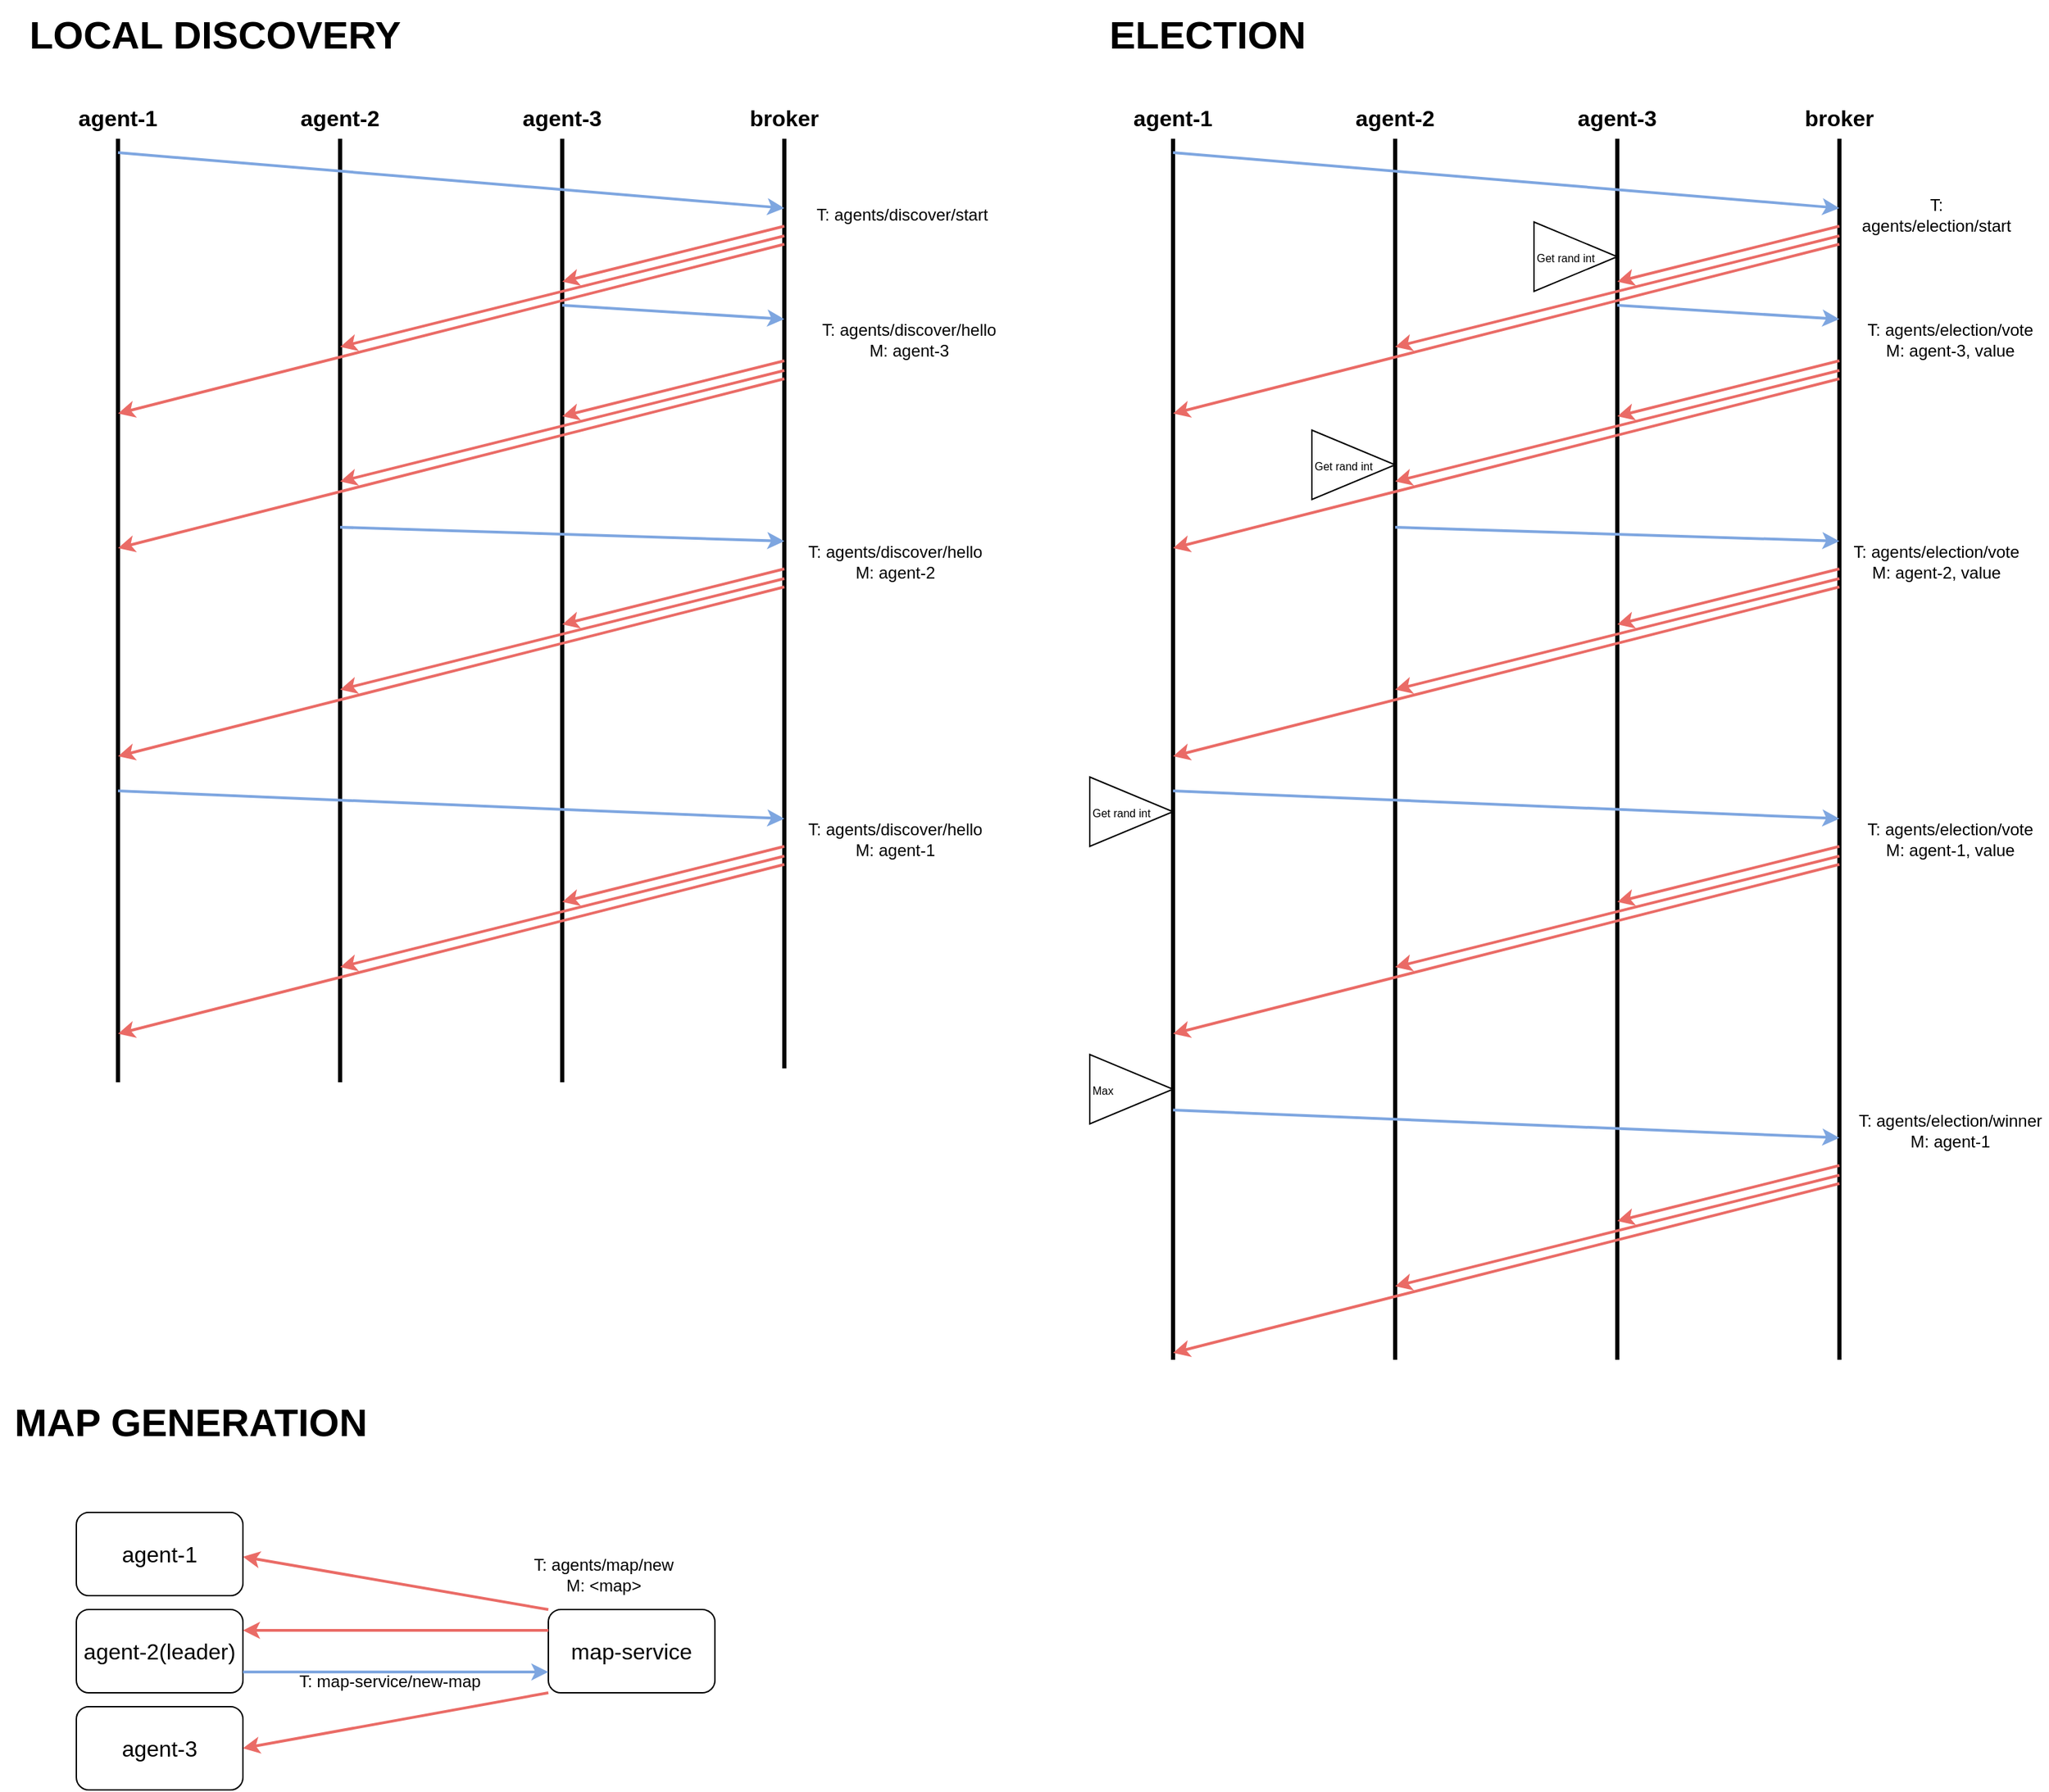 <mxfile version="20.2.3" type="device"><diagram id="D_jVT3KSGkzcRmc0PiqL" name="Page-1"><mxGraphModel dx="2031" dy="1317" grid="1" gridSize="10" guides="1" tooltips="1" connect="1" arrows="1" fold="1" page="1" pageScale="1" pageWidth="850" pageHeight="1100" math="0" shadow="0"><root><mxCell id="0"/><mxCell id="1" parent="0"/><mxCell id="948QgaAFEDYspWL3HE9Y-17" value="" style="endArrow=none;html=1;rounded=0;strokeWidth=3;" edge="1" parent="1"><mxGeometry width="50" height="50" relative="1" as="geometry"><mxPoint x="280" y="1080" as="sourcePoint"/><mxPoint x="280" y="400" as="targetPoint"/></mxGeometry></mxCell><mxCell id="948QgaAFEDYspWL3HE9Y-18" value="" style="endArrow=none;html=1;rounded=0;strokeWidth=3;" edge="1" parent="1"><mxGeometry width="50" height="50" relative="1" as="geometry"><mxPoint x="440" y="1080" as="sourcePoint"/><mxPoint x="440" y="400" as="targetPoint"/></mxGeometry></mxCell><mxCell id="948QgaAFEDYspWL3HE9Y-19" value="" style="endArrow=none;html=1;rounded=0;strokeWidth=3;" edge="1" parent="1"><mxGeometry width="50" height="50" relative="1" as="geometry"><mxPoint x="600" y="1080" as="sourcePoint"/><mxPoint x="600" y="400" as="targetPoint"/></mxGeometry></mxCell><mxCell id="948QgaAFEDYspWL3HE9Y-20" value="" style="endArrow=none;html=1;rounded=0;strokeWidth=3;" edge="1" parent="1"><mxGeometry width="50" height="50" relative="1" as="geometry"><mxPoint x="760" y="1070" as="sourcePoint"/><mxPoint x="760" y="400" as="targetPoint"/></mxGeometry></mxCell><mxCell id="948QgaAFEDYspWL3HE9Y-22" value="agent-1" style="text;html=1;strokeColor=none;fillColor=none;align=center;verticalAlign=middle;whiteSpace=wrap;rounded=0;strokeWidth=1;fontSize=16;fontStyle=1" vertex="1" parent="1"><mxGeometry x="250" y="370" width="60" height="30" as="geometry"/></mxCell><mxCell id="948QgaAFEDYspWL3HE9Y-23" value="agent-2" style="text;html=1;strokeColor=none;fillColor=none;align=center;verticalAlign=middle;whiteSpace=wrap;rounded=0;fontSize=16;strokeWidth=1;fontStyle=1;" vertex="1" parent="1"><mxGeometry x="410" y="370" width="60" height="30" as="geometry"/></mxCell><mxCell id="948QgaAFEDYspWL3HE9Y-24" value="agent-3" style="text;html=1;strokeColor=none;fillColor=none;align=center;verticalAlign=middle;whiteSpace=wrap;rounded=0;fontSize=16;strokeWidth=1;fontStyle=1;" vertex="1" parent="1"><mxGeometry x="570" y="370" width="60" height="30" as="geometry"/></mxCell><mxCell id="948QgaAFEDYspWL3HE9Y-25" value="broker" style="text;html=1;strokeColor=none;fillColor=none;align=center;verticalAlign=middle;whiteSpace=wrap;rounded=0;fontSize=16;strokeWidth=1;fontStyle=1;" vertex="1" parent="1"><mxGeometry x="730" y="370" width="60" height="30" as="geometry"/></mxCell><mxCell id="948QgaAFEDYspWL3HE9Y-26" value="" style="endArrow=classic;html=1;rounded=0;strokeWidth=2;strokeColor=#7EA6E0;" edge="1" parent="1"><mxGeometry width="50" height="50" relative="1" as="geometry"><mxPoint x="280" y="410" as="sourcePoint"/><mxPoint x="760" y="450" as="targetPoint"/></mxGeometry></mxCell><mxCell id="948QgaAFEDYspWL3HE9Y-28" value="" style="endArrow=classic;html=1;rounded=0;strokeWidth=2;strokeColor=#EA6B66;" edge="1" parent="1"><mxGeometry width="50" height="50" relative="1" as="geometry"><mxPoint x="760" y="463" as="sourcePoint"/><mxPoint x="600" y="503" as="targetPoint"/></mxGeometry></mxCell><mxCell id="948QgaAFEDYspWL3HE9Y-29" value="" style="endArrow=classic;html=1;rounded=0;strokeWidth=2;strokeColor=#EA6B66;" edge="1" parent="1"><mxGeometry width="50" height="50" relative="1" as="geometry"><mxPoint x="760" y="470" as="sourcePoint"/><mxPoint x="440" y="550" as="targetPoint"/></mxGeometry></mxCell><mxCell id="948QgaAFEDYspWL3HE9Y-30" value="" style="endArrow=classic;html=1;rounded=0;strokeWidth=2;strokeColor=#EA6B66;" edge="1" parent="1"><mxGeometry width="50" height="50" relative="1" as="geometry"><mxPoint x="760" y="476" as="sourcePoint"/><mxPoint x="280" y="598" as="targetPoint"/></mxGeometry></mxCell><mxCell id="948QgaAFEDYspWL3HE9Y-31" value="T: agents/discover/start" style="text;html=1;strokeColor=none;fillColor=none;align=center;verticalAlign=middle;whiteSpace=wrap;rounded=0;" vertex="1" parent="1"><mxGeometry x="770" y="440" width="150" height="30" as="geometry"/></mxCell><mxCell id="948QgaAFEDYspWL3HE9Y-32" value="" style="endArrow=classic;html=1;rounded=0;strokeWidth=2;strokeColor=#7EA6E0;" edge="1" parent="1"><mxGeometry width="50" height="50" relative="1" as="geometry"><mxPoint x="440" y="680" as="sourcePoint"/><mxPoint x="760" y="690" as="targetPoint"/></mxGeometry></mxCell><mxCell id="948QgaAFEDYspWL3HE9Y-33" value="" style="endArrow=classic;html=1;rounded=0;strokeWidth=2;strokeColor=#7EA6E0;" edge="1" parent="1"><mxGeometry width="50" height="50" relative="1" as="geometry"><mxPoint x="280" y="870" as="sourcePoint"/><mxPoint x="760" y="890" as="targetPoint"/></mxGeometry></mxCell><mxCell id="948QgaAFEDYspWL3HE9Y-34" value="" style="endArrow=classic;html=1;rounded=0;strokeWidth=2;strokeColor=#7EA6E0;" edge="1" parent="1"><mxGeometry width="50" height="50" relative="1" as="geometry"><mxPoint x="600" y="520" as="sourcePoint"/><mxPoint x="760" y="530" as="targetPoint"/></mxGeometry></mxCell><mxCell id="948QgaAFEDYspWL3HE9Y-35" value="T: agents/discover/hello&lt;br&gt;M: agent-1" style="text;html=1;strokeColor=none;fillColor=none;align=center;verticalAlign=middle;whiteSpace=wrap;rounded=0;" vertex="1" parent="1"><mxGeometry x="770" y="890" width="140" height="30" as="geometry"/></mxCell><mxCell id="948QgaAFEDYspWL3HE9Y-36" value="T: agents/discover/hello&lt;br&gt;M: agent-3" style="text;html=1;strokeColor=none;fillColor=none;align=center;verticalAlign=middle;whiteSpace=wrap;rounded=0;" vertex="1" parent="1"><mxGeometry x="780" y="530" width="140" height="30" as="geometry"/></mxCell><mxCell id="948QgaAFEDYspWL3HE9Y-37" value="T: agents/discover/hello&lt;br&gt;M: agent-2" style="text;html=1;strokeColor=none;fillColor=none;align=center;verticalAlign=middle;whiteSpace=wrap;rounded=0;" vertex="1" parent="1"><mxGeometry x="770" y="690" width="140" height="30" as="geometry"/></mxCell><mxCell id="948QgaAFEDYspWL3HE9Y-51" value="" style="endArrow=classic;html=1;rounded=0;strokeWidth=2;strokeColor=#EA6B66;" edge="1" parent="1"><mxGeometry width="50" height="50" relative="1" as="geometry"><mxPoint x="760" y="560" as="sourcePoint"/><mxPoint x="600" y="600" as="targetPoint"/></mxGeometry></mxCell><mxCell id="948QgaAFEDYspWL3HE9Y-52" value="" style="endArrow=classic;html=1;rounded=0;strokeWidth=2;strokeColor=#EA6B66;" edge="1" parent="1"><mxGeometry width="50" height="50" relative="1" as="geometry"><mxPoint x="760" y="567" as="sourcePoint"/><mxPoint x="440" y="647" as="targetPoint"/></mxGeometry></mxCell><mxCell id="948QgaAFEDYspWL3HE9Y-53" value="" style="endArrow=classic;html=1;rounded=0;strokeWidth=2;strokeColor=#EA6B66;" edge="1" parent="1"><mxGeometry width="50" height="50" relative="1" as="geometry"><mxPoint x="760" y="573" as="sourcePoint"/><mxPoint x="280" y="695" as="targetPoint"/></mxGeometry></mxCell><mxCell id="948QgaAFEDYspWL3HE9Y-54" value="" style="endArrow=classic;html=1;rounded=0;strokeWidth=2;strokeColor=#EA6B66;" edge="1" parent="1"><mxGeometry width="50" height="50" relative="1" as="geometry"><mxPoint x="760" y="710" as="sourcePoint"/><mxPoint x="600" y="750" as="targetPoint"/></mxGeometry></mxCell><mxCell id="948QgaAFEDYspWL3HE9Y-55" value="" style="endArrow=classic;html=1;rounded=0;strokeWidth=2;strokeColor=#EA6B66;" edge="1" parent="1"><mxGeometry width="50" height="50" relative="1" as="geometry"><mxPoint x="760" y="717" as="sourcePoint"/><mxPoint x="440" y="797" as="targetPoint"/></mxGeometry></mxCell><mxCell id="948QgaAFEDYspWL3HE9Y-56" value="" style="endArrow=classic;html=1;rounded=0;strokeWidth=2;strokeColor=#EA6B66;" edge="1" parent="1"><mxGeometry width="50" height="50" relative="1" as="geometry"><mxPoint x="760" y="723" as="sourcePoint"/><mxPoint x="280" y="845" as="targetPoint"/></mxGeometry></mxCell><mxCell id="948QgaAFEDYspWL3HE9Y-57" value="" style="endArrow=classic;html=1;rounded=0;strokeWidth=2;strokeColor=#EA6B66;" edge="1" parent="1"><mxGeometry width="50" height="50" relative="1" as="geometry"><mxPoint x="760" y="910" as="sourcePoint"/><mxPoint x="600" y="950" as="targetPoint"/></mxGeometry></mxCell><mxCell id="948QgaAFEDYspWL3HE9Y-58" value="" style="endArrow=classic;html=1;rounded=0;strokeWidth=2;strokeColor=#EA6B66;" edge="1" parent="1"><mxGeometry width="50" height="50" relative="1" as="geometry"><mxPoint x="760" y="917" as="sourcePoint"/><mxPoint x="440" y="997" as="targetPoint"/></mxGeometry></mxCell><mxCell id="948QgaAFEDYspWL3HE9Y-59" value="" style="endArrow=classic;html=1;rounded=0;strokeWidth=2;strokeColor=#EA6B66;" edge="1" parent="1"><mxGeometry width="50" height="50" relative="1" as="geometry"><mxPoint x="760" y="923" as="sourcePoint"/><mxPoint x="280" y="1045" as="targetPoint"/></mxGeometry></mxCell><mxCell id="948QgaAFEDYspWL3HE9Y-61" value="&lt;b&gt;&lt;font style=&quot;font-size: 28px;&quot;&gt;LOCAL DISCOVERY&lt;/font&gt;&lt;/b&gt;" style="text;html=1;strokeColor=none;fillColor=none;align=center;verticalAlign=middle;whiteSpace=wrap;rounded=0;fontSize=16;" vertex="1" parent="1"><mxGeometry x="195" y="300" width="310" height="50" as="geometry"/></mxCell><mxCell id="948QgaAFEDYspWL3HE9Y-62" value="" style="endArrow=none;html=1;rounded=0;strokeWidth=3;" edge="1" parent="1"><mxGeometry width="50" height="50" relative="1" as="geometry"><mxPoint x="1040" y="1280" as="sourcePoint"/><mxPoint x="1040" y="400" as="targetPoint"/></mxGeometry></mxCell><mxCell id="948QgaAFEDYspWL3HE9Y-63" value="" style="endArrow=none;html=1;rounded=0;strokeWidth=3;" edge="1" parent="1"><mxGeometry width="50" height="50" relative="1" as="geometry"><mxPoint x="1200" y="1280" as="sourcePoint"/><mxPoint x="1200" y="400" as="targetPoint"/></mxGeometry></mxCell><mxCell id="948QgaAFEDYspWL3HE9Y-64" value="" style="endArrow=none;html=1;rounded=0;strokeWidth=3;" edge="1" parent="1"><mxGeometry width="50" height="50" relative="1" as="geometry"><mxPoint x="1360" y="1280" as="sourcePoint"/><mxPoint x="1360" y="400" as="targetPoint"/></mxGeometry></mxCell><mxCell id="948QgaAFEDYspWL3HE9Y-65" value="" style="endArrow=none;html=1;rounded=0;strokeWidth=3;" edge="1" parent="1"><mxGeometry width="50" height="50" relative="1" as="geometry"><mxPoint x="1520" y="1280" as="sourcePoint"/><mxPoint x="1520.0" y="400" as="targetPoint"/></mxGeometry></mxCell><mxCell id="948QgaAFEDYspWL3HE9Y-66" value="agent-1" style="text;html=1;strokeColor=none;fillColor=none;align=center;verticalAlign=middle;whiteSpace=wrap;rounded=0;strokeWidth=1;fontSize=16;fontStyle=1" vertex="1" parent="1"><mxGeometry x="1010" y="370" width="60" height="30" as="geometry"/></mxCell><mxCell id="948QgaAFEDYspWL3HE9Y-67" value="agent-2" style="text;html=1;strokeColor=none;fillColor=none;align=center;verticalAlign=middle;whiteSpace=wrap;rounded=0;fontSize=16;strokeWidth=1;fontStyle=1;" vertex="1" parent="1"><mxGeometry x="1170" y="370" width="60" height="30" as="geometry"/></mxCell><mxCell id="948QgaAFEDYspWL3HE9Y-68" value="agent-3" style="text;html=1;strokeColor=none;fillColor=none;align=center;verticalAlign=middle;whiteSpace=wrap;rounded=0;fontSize=16;strokeWidth=1;fontStyle=1;" vertex="1" parent="1"><mxGeometry x="1330" y="370" width="60" height="30" as="geometry"/></mxCell><mxCell id="948QgaAFEDYspWL3HE9Y-69" value="broker" style="text;html=1;strokeColor=none;fillColor=none;align=center;verticalAlign=middle;whiteSpace=wrap;rounded=0;fontSize=16;strokeWidth=1;fontStyle=1;" vertex="1" parent="1"><mxGeometry x="1490" y="370" width="60" height="30" as="geometry"/></mxCell><mxCell id="948QgaAFEDYspWL3HE9Y-70" value="" style="endArrow=classic;html=1;rounded=0;strokeWidth=2;strokeColor=#7EA6E0;" edge="1" parent="1"><mxGeometry width="50" height="50" relative="1" as="geometry"><mxPoint x="1040" y="410" as="sourcePoint"/><mxPoint x="1520.0" y="450" as="targetPoint"/></mxGeometry></mxCell><mxCell id="948QgaAFEDYspWL3HE9Y-71" value="" style="endArrow=classic;html=1;rounded=0;strokeWidth=2;strokeColor=#EA6B66;" edge="1" parent="1"><mxGeometry width="50" height="50" relative="1" as="geometry"><mxPoint x="1520.0" y="463" as="sourcePoint"/><mxPoint x="1360" y="503" as="targetPoint"/></mxGeometry></mxCell><mxCell id="948QgaAFEDYspWL3HE9Y-72" value="" style="endArrow=classic;html=1;rounded=0;strokeWidth=2;strokeColor=#EA6B66;" edge="1" parent="1"><mxGeometry width="50" height="50" relative="1" as="geometry"><mxPoint x="1520.0" y="470" as="sourcePoint"/><mxPoint x="1200" y="550" as="targetPoint"/></mxGeometry></mxCell><mxCell id="948QgaAFEDYspWL3HE9Y-73" value="" style="endArrow=classic;html=1;rounded=0;strokeWidth=2;strokeColor=#EA6B66;" edge="1" parent="1"><mxGeometry width="50" height="50" relative="1" as="geometry"><mxPoint x="1520.0" y="476" as="sourcePoint"/><mxPoint x="1040" y="598" as="targetPoint"/></mxGeometry></mxCell><mxCell id="948QgaAFEDYspWL3HE9Y-74" value="T: agents/election/start" style="text;html=1;strokeColor=none;fillColor=none;align=center;verticalAlign=middle;whiteSpace=wrap;rounded=0;" vertex="1" parent="1"><mxGeometry x="1540" y="440" width="100" height="30" as="geometry"/></mxCell><mxCell id="948QgaAFEDYspWL3HE9Y-75" value="" style="endArrow=classic;html=1;rounded=0;strokeWidth=2;strokeColor=#7EA6E0;" edge="1" parent="1"><mxGeometry width="50" height="50" relative="1" as="geometry"><mxPoint x="1200" y="680" as="sourcePoint"/><mxPoint x="1520.0" y="690" as="targetPoint"/></mxGeometry></mxCell><mxCell id="948QgaAFEDYspWL3HE9Y-76" value="" style="endArrow=classic;html=1;rounded=0;strokeWidth=2;strokeColor=#7EA6E0;" edge="1" parent="1"><mxGeometry width="50" height="50" relative="1" as="geometry"><mxPoint x="1040" y="870" as="sourcePoint"/><mxPoint x="1520.0" y="890" as="targetPoint"/></mxGeometry></mxCell><mxCell id="948QgaAFEDYspWL3HE9Y-77" value="" style="endArrow=classic;html=1;rounded=0;strokeWidth=2;strokeColor=#7EA6E0;" edge="1" parent="1"><mxGeometry width="50" height="50" relative="1" as="geometry"><mxPoint x="1360" y="520" as="sourcePoint"/><mxPoint x="1520.0" y="530" as="targetPoint"/></mxGeometry></mxCell><mxCell id="948QgaAFEDYspWL3HE9Y-79" value="T: agents/election/vote&lt;br&gt;M: agent-3, value" style="text;html=1;strokeColor=none;fillColor=none;align=center;verticalAlign=middle;whiteSpace=wrap;rounded=0;" vertex="1" parent="1"><mxGeometry x="1530" y="530" width="140" height="30" as="geometry"/></mxCell><mxCell id="948QgaAFEDYspWL3HE9Y-81" value="" style="endArrow=classic;html=1;rounded=0;strokeWidth=2;strokeColor=#EA6B66;" edge="1" parent="1"><mxGeometry width="50" height="50" relative="1" as="geometry"><mxPoint x="1520.0" y="560" as="sourcePoint"/><mxPoint x="1360" y="600" as="targetPoint"/></mxGeometry></mxCell><mxCell id="948QgaAFEDYspWL3HE9Y-82" value="" style="endArrow=classic;html=1;rounded=0;strokeWidth=2;strokeColor=#EA6B66;" edge="1" parent="1"><mxGeometry width="50" height="50" relative="1" as="geometry"><mxPoint x="1520.0" y="567.0" as="sourcePoint"/><mxPoint x="1200" y="647.0" as="targetPoint"/></mxGeometry></mxCell><mxCell id="948QgaAFEDYspWL3HE9Y-83" value="" style="endArrow=classic;html=1;rounded=0;strokeWidth=2;strokeColor=#EA6B66;" edge="1" parent="1"><mxGeometry width="50" height="50" relative="1" as="geometry"><mxPoint x="1520.0" y="573" as="sourcePoint"/><mxPoint x="1040" y="695" as="targetPoint"/></mxGeometry></mxCell><mxCell id="948QgaAFEDYspWL3HE9Y-84" value="" style="endArrow=classic;html=1;rounded=0;strokeWidth=2;strokeColor=#EA6B66;" edge="1" parent="1"><mxGeometry width="50" height="50" relative="1" as="geometry"><mxPoint x="1520.0" y="710" as="sourcePoint"/><mxPoint x="1360" y="750" as="targetPoint"/></mxGeometry></mxCell><mxCell id="948QgaAFEDYspWL3HE9Y-85" value="" style="endArrow=classic;html=1;rounded=0;strokeWidth=2;strokeColor=#EA6B66;" edge="1" parent="1"><mxGeometry width="50" height="50" relative="1" as="geometry"><mxPoint x="1520.0" y="717" as="sourcePoint"/><mxPoint x="1200" y="797" as="targetPoint"/></mxGeometry></mxCell><mxCell id="948QgaAFEDYspWL3HE9Y-86" value="" style="endArrow=classic;html=1;rounded=0;strokeWidth=2;strokeColor=#EA6B66;" edge="1" parent="1"><mxGeometry width="50" height="50" relative="1" as="geometry"><mxPoint x="1520.0" y="723" as="sourcePoint"/><mxPoint x="1040" y="845" as="targetPoint"/></mxGeometry></mxCell><mxCell id="948QgaAFEDYspWL3HE9Y-87" value="" style="endArrow=classic;html=1;rounded=0;strokeWidth=2;strokeColor=#EA6B66;" edge="1" parent="1"><mxGeometry width="50" height="50" relative="1" as="geometry"><mxPoint x="1520.0" y="910" as="sourcePoint"/><mxPoint x="1360" y="950" as="targetPoint"/></mxGeometry></mxCell><mxCell id="948QgaAFEDYspWL3HE9Y-88" value="" style="endArrow=classic;html=1;rounded=0;strokeWidth=2;strokeColor=#EA6B66;" edge="1" parent="1"><mxGeometry width="50" height="50" relative="1" as="geometry"><mxPoint x="1520.0" y="917" as="sourcePoint"/><mxPoint x="1200" y="997" as="targetPoint"/></mxGeometry></mxCell><mxCell id="948QgaAFEDYspWL3HE9Y-89" value="" style="endArrow=classic;html=1;rounded=0;strokeWidth=2;strokeColor=#EA6B66;" edge="1" parent="1"><mxGeometry width="50" height="50" relative="1" as="geometry"><mxPoint x="1520.0" y="923" as="sourcePoint"/><mxPoint x="1040" y="1045" as="targetPoint"/></mxGeometry></mxCell><mxCell id="948QgaAFEDYspWL3HE9Y-90" value="&lt;b&gt;&lt;font style=&quot;font-size: 28px;&quot;&gt;ELECTION&lt;/font&gt;&lt;/b&gt;" style="text;html=1;strokeColor=none;fillColor=none;align=center;verticalAlign=middle;whiteSpace=wrap;rounded=0;fontSize=16;" vertex="1" parent="1"><mxGeometry x="960" y="300" width="210" height="50" as="geometry"/></mxCell><mxCell id="948QgaAFEDYspWL3HE9Y-91" value="" style="endArrow=classic;html=1;rounded=0;strokeWidth=2;strokeColor=#7EA6E0;" edge="1" parent="1"><mxGeometry width="50" height="50" relative="1" as="geometry"><mxPoint x="1040.0" y="1100" as="sourcePoint"/><mxPoint x="1520.0" y="1120" as="targetPoint"/></mxGeometry></mxCell><mxCell id="948QgaAFEDYspWL3HE9Y-92" value="T: agents/election/vote&lt;br&gt;M: agent-2, value" style="text;html=1;strokeColor=none;fillColor=none;align=center;verticalAlign=middle;whiteSpace=wrap;rounded=0;" vertex="1" parent="1"><mxGeometry x="1520" y="690" width="140" height="30" as="geometry"/></mxCell><mxCell id="948QgaAFEDYspWL3HE9Y-93" value="T: agents/election/vote&lt;br&gt;M: agent-1, value" style="text;html=1;strokeColor=none;fillColor=none;align=center;verticalAlign=middle;whiteSpace=wrap;rounded=0;" vertex="1" parent="1"><mxGeometry x="1530" y="890" width="140" height="30" as="geometry"/></mxCell><mxCell id="948QgaAFEDYspWL3HE9Y-94" value="T: agents/election/winner&lt;br&gt;M: agent-1" style="text;html=1;strokeColor=none;fillColor=none;align=center;verticalAlign=middle;whiteSpace=wrap;rounded=0;" vertex="1" parent="1"><mxGeometry x="1530" y="1100" width="140" height="30" as="geometry"/></mxCell><mxCell id="948QgaAFEDYspWL3HE9Y-95" value="" style="endArrow=classic;html=1;rounded=0;strokeWidth=2;strokeColor=#EA6B66;" edge="1" parent="1"><mxGeometry width="50" height="50" relative="1" as="geometry"><mxPoint x="1520.0" y="1140" as="sourcePoint"/><mxPoint x="1360.0" y="1180" as="targetPoint"/></mxGeometry></mxCell><mxCell id="948QgaAFEDYspWL3HE9Y-96" value="" style="endArrow=classic;html=1;rounded=0;strokeWidth=2;strokeColor=#EA6B66;" edge="1" parent="1"><mxGeometry width="50" height="50" relative="1" as="geometry"><mxPoint x="1520.0" y="1147" as="sourcePoint"/><mxPoint x="1200.0" y="1227" as="targetPoint"/></mxGeometry></mxCell><mxCell id="948QgaAFEDYspWL3HE9Y-97" value="" style="endArrow=classic;html=1;rounded=0;strokeWidth=2;strokeColor=#EA6B66;" edge="1" parent="1"><mxGeometry width="50" height="50" relative="1" as="geometry"><mxPoint x="1520.0" y="1153" as="sourcePoint"/><mxPoint x="1040.0" y="1275" as="targetPoint"/></mxGeometry></mxCell><mxCell id="948QgaAFEDYspWL3HE9Y-99" value="&lt;font style=&quot;font-size: 8px;&quot;&gt;Get rand int&lt;/font&gt;" style="triangle;whiteSpace=wrap;html=1;fontSize=12;strokeWidth=1;align=left;" vertex="1" parent="1"><mxGeometry x="1300" y="460" width="60" height="50" as="geometry"/></mxCell><mxCell id="948QgaAFEDYspWL3HE9Y-100" value="&lt;font style=&quot;font-size: 8px;&quot;&gt;Get rand int&lt;/font&gt;" style="triangle;whiteSpace=wrap;html=1;fontSize=12;strokeWidth=1;align=left;" vertex="1" parent="1"><mxGeometry x="1140" y="610" width="60" height="50" as="geometry"/></mxCell><mxCell id="948QgaAFEDYspWL3HE9Y-101" value="&lt;font style=&quot;font-size: 8px;&quot;&gt;Get rand int&lt;/font&gt;" style="triangle;whiteSpace=wrap;html=1;fontSize=12;strokeWidth=1;align=left;" vertex="1" parent="1"><mxGeometry x="980" y="860" width="60" height="50" as="geometry"/></mxCell><mxCell id="948QgaAFEDYspWL3HE9Y-102" value="&lt;span style=&quot;font-size: 8px;&quot;&gt;Max&lt;/span&gt;" style="triangle;whiteSpace=wrap;html=1;fontSize=12;strokeWidth=1;align=left;" vertex="1" parent="1"><mxGeometry x="980" y="1060" width="60" height="50" as="geometry"/></mxCell><mxCell id="948QgaAFEDYspWL3HE9Y-103" value="&lt;font style=&quot;font-size: 16px;&quot;&gt;map-service&lt;/font&gt;" style="rounded=1;whiteSpace=wrap;html=1;fontSize=8;strokeWidth=1;" vertex="1" parent="1"><mxGeometry x="590" y="1460" width="120" height="60" as="geometry"/></mxCell><mxCell id="948QgaAFEDYspWL3HE9Y-104" value="&lt;font style=&quot;font-size: 16px;&quot;&gt;agent-1&lt;/font&gt;" style="rounded=1;whiteSpace=wrap;html=1;fontSize=8;strokeWidth=1;" vertex="1" parent="1"><mxGeometry x="250" y="1390" width="120" height="60" as="geometry"/></mxCell><mxCell id="948QgaAFEDYspWL3HE9Y-105" value="&lt;span style=&quot;font-size: 16px;&quot;&gt;agent-2(leader)&lt;/span&gt;" style="rounded=1;whiteSpace=wrap;html=1;fontSize=8;strokeWidth=1;" vertex="1" parent="1"><mxGeometry x="250" y="1460" width="120" height="60" as="geometry"/></mxCell><mxCell id="948QgaAFEDYspWL3HE9Y-106" value="&lt;span style=&quot;font-size: 16px;&quot;&gt;agent-3&lt;/span&gt;" style="rounded=1;whiteSpace=wrap;html=1;fontSize=8;strokeWidth=1;" vertex="1" parent="1"><mxGeometry x="250" y="1530" width="120" height="60" as="geometry"/></mxCell><mxCell id="948QgaAFEDYspWL3HE9Y-107" value="&lt;b&gt;&lt;font style=&quot;font-size: 28px;&quot;&gt;MAP GENERATION&lt;/font&gt;&lt;/b&gt;" style="text;html=1;strokeColor=none;fillColor=none;align=center;verticalAlign=middle;whiteSpace=wrap;rounded=0;fontSize=16;" vertex="1" parent="1"><mxGeometry x="195" y="1300" width="275" height="50" as="geometry"/></mxCell><mxCell id="948QgaAFEDYspWL3HE9Y-111" value="T: map-service/new-map" style="text;html=1;strokeColor=none;fillColor=none;align=center;verticalAlign=middle;whiteSpace=wrap;rounded=0;" vertex="1" parent="1"><mxGeometry x="406" y="1497" width="140" height="30" as="geometry"/></mxCell><mxCell id="948QgaAFEDYspWL3HE9Y-112" value="" style="endArrow=classic;html=1;rounded=0;strokeWidth=2;strokeColor=#EA6B66;exitX=0;exitY=0;exitDx=0;exitDy=0;" edge="1" parent="1" source="948QgaAFEDYspWL3HE9Y-103"><mxGeometry width="50" height="50" relative="1" as="geometry"><mxPoint x="850" y="1300" as="sourcePoint"/><mxPoint x="370" y="1422" as="targetPoint"/></mxGeometry></mxCell><mxCell id="948QgaAFEDYspWL3HE9Y-113" value="" style="endArrow=classic;html=1;rounded=0;strokeWidth=2;strokeColor=#EA6B66;exitX=0;exitY=1;exitDx=0;exitDy=0;" edge="1" parent="1" source="948QgaAFEDYspWL3HE9Y-103"><mxGeometry width="50" height="50" relative="1" as="geometry"><mxPoint x="590" y="1598" as="sourcePoint"/><mxPoint x="370" y="1560" as="targetPoint"/></mxGeometry></mxCell><mxCell id="948QgaAFEDYspWL3HE9Y-114" value="" style="endArrow=classic;html=1;rounded=0;strokeWidth=2;strokeColor=#EA6B66;exitX=0;exitY=0.25;exitDx=0;exitDy=0;entryX=1;entryY=0.25;entryDx=0;entryDy=0;" edge="1" parent="1" source="948QgaAFEDYspWL3HE9Y-103" target="948QgaAFEDYspWL3HE9Y-105"><mxGeometry width="50" height="50" relative="1" as="geometry"><mxPoint x="600" y="1509" as="sourcePoint"/><mxPoint x="380" y="1471" as="targetPoint"/></mxGeometry></mxCell><mxCell id="948QgaAFEDYspWL3HE9Y-115" value="" style="endArrow=classic;html=1;rounded=0;strokeWidth=2;strokeColor=#7EA6E0;exitX=1;exitY=0.75;exitDx=0;exitDy=0;entryX=0;entryY=0.75;entryDx=0;entryDy=0;" edge="1" parent="1" source="948QgaAFEDYspWL3HE9Y-105" target="948QgaAFEDYspWL3HE9Y-103"><mxGeometry width="50" height="50" relative="1" as="geometry"><mxPoint x="600" y="1485" as="sourcePoint"/><mxPoint x="380" y="1485" as="targetPoint"/></mxGeometry></mxCell><mxCell id="948QgaAFEDYspWL3HE9Y-118" value="T: agents/map/new&lt;br&gt;M: &amp;lt;map&amp;gt;" style="text;html=1;strokeColor=none;fillColor=none;align=center;verticalAlign=middle;whiteSpace=wrap;rounded=0;" vertex="1" parent="1"><mxGeometry x="560" y="1420" width="140" height="30" as="geometry"/></mxCell></root></mxGraphModel></diagram></mxfile>
